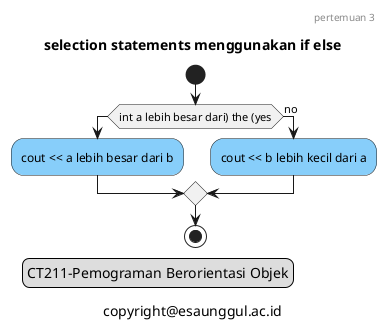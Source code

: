 @startuml if 
    start
    if(int a lebih besar dari) the (yes)
    #LightSkyBlue:cout << a lebih besar dari b;
    else (no)
    #LightSkyBlue:cout << b lebih kecil dari a;
    endif
    stop
    
    header
    pertemuan 3
    endheader
    title selection statements menggunakan if else
    caption copyright@esaunggul.ac.id
    legend left
    CT211-Pemograman Berorientasi Objek
    end legend

    @enduml


    
endif
    
